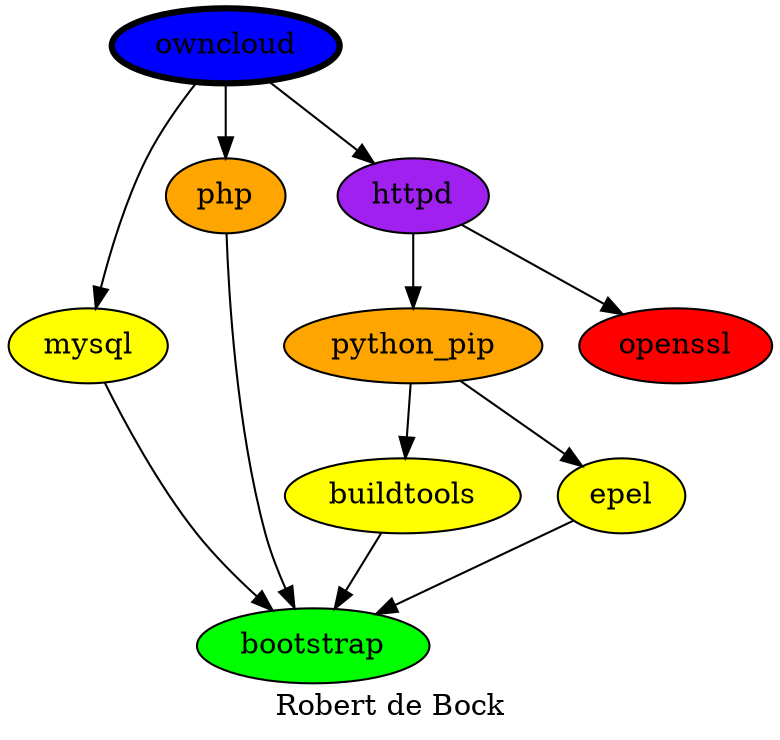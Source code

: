 digraph PhiloDilemma {
  label = "Robert de Bock" ;
  overlap=false
  {
    bootstrap [fillcolor=green style=filled]
    buildtools [fillcolor=yellow style=filled]
    epel [fillcolor=yellow style=filled]
    mysql [fillcolor=yellow style=filled]
    "python_pip" [fillcolor=orange style=filled]
    php [fillcolor=orange style=filled]
    openssl [fillcolor=red style=filled]
    httpd [fillcolor=purple style=filled]
    owncloud [fillcolor=blue style=filled penwidth=3]
  }
  {buildtools epel mysql php} -> bootstrap
  "python_pip" -> {buildtools epel}
  httpd -> {"python_pip" openssl}
  owncloud -> {httpd mysql php}
}
